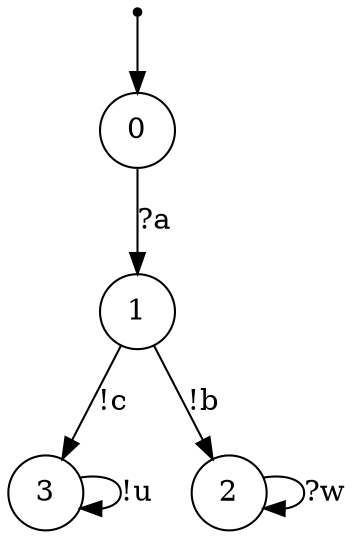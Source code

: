 digraph {
 node [shape=point] ENTRY
 node [shape=circle]
 ENTRY -> 0
0 -> 1 [label="?a"]
1 -> 3 [label="!c"]
3 -> 3 [label="!u"]
1 -> 2 [label="!b"]
2 -> 2 [label="?w"]
}
